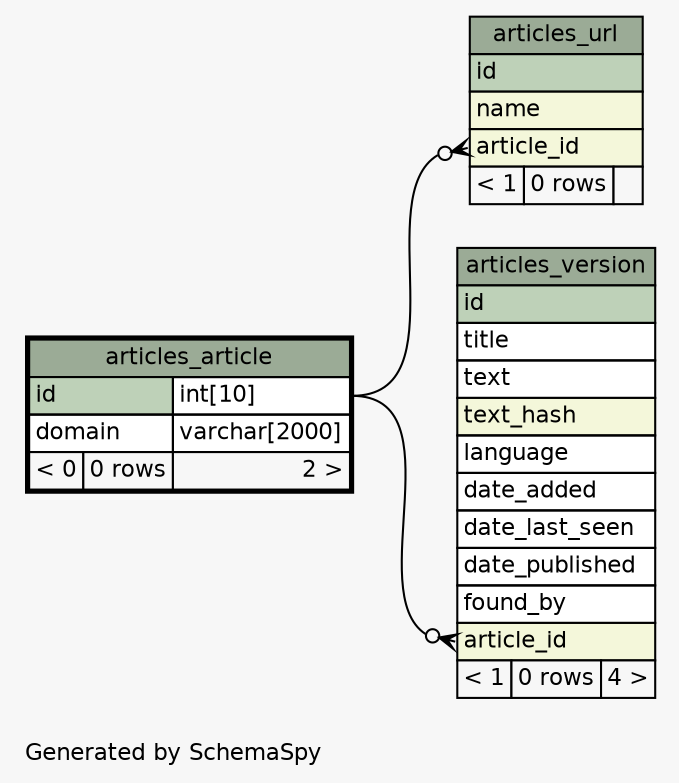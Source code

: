 // dot 2.38.0 on Linux 4.4.0-28-generic
// SchemaSpy rev 590
digraph "oneDegreeRelationshipsDiagram" {
  graph [
    rankdir="RL"
    bgcolor="#f7f7f7"
    label="\nGenerated by SchemaSpy"
    labeljust="l"
    nodesep="0.18"
    ranksep="0.46"
    fontname="Helvetica"
    fontsize="11"
  ];
  node [
    fontname="Helvetica"
    fontsize="11"
    shape="plaintext"
  ];
  edge [
    arrowsize="0.8"
  ];
  "articles_url":"article_id":w -> "articles_article":"id.type":e [arrowhead=none dir=back arrowtail=crowodot];
  "articles_version":"article_id":w -> "articles_article":"id.type":e [arrowhead=none dir=back arrowtail=crowodot];
  "articles_article" [
    label=<
    <TABLE BORDER="2" CELLBORDER="1" CELLSPACING="0" BGCOLOR="#ffffff">
      <TR><TD COLSPAN="3" BGCOLOR="#9bab96" ALIGN="CENTER">articles_article</TD></TR>
      <TR><TD PORT="id" COLSPAN="2" BGCOLOR="#bed1b8" ALIGN="LEFT">id</TD><TD PORT="id.type" ALIGN="LEFT">int[10]</TD></TR>
      <TR><TD PORT="domain" COLSPAN="2" ALIGN="LEFT">domain</TD><TD PORT="domain.type" ALIGN="LEFT">varchar[2000]</TD></TR>
      <TR><TD ALIGN="LEFT" BGCOLOR="#f7f7f7">&lt; 0</TD><TD ALIGN="RIGHT" BGCOLOR="#f7f7f7">0 rows</TD><TD ALIGN="RIGHT" BGCOLOR="#f7f7f7">2 &gt;</TD></TR>
    </TABLE>>
    URL="articles_article.html"
    tooltip="articles_article"
  ];
  "articles_url" [
    label=<
    <TABLE BORDER="0" CELLBORDER="1" CELLSPACING="0" BGCOLOR="#ffffff">
      <TR><TD COLSPAN="3" BGCOLOR="#9bab96" ALIGN="CENTER">articles_url</TD></TR>
      <TR><TD PORT="id" COLSPAN="3" BGCOLOR="#bed1b8" ALIGN="LEFT">id</TD></TR>
      <TR><TD PORT="name" COLSPAN="3" BGCOLOR="#f4f7da" ALIGN="LEFT">name</TD></TR>
      <TR><TD PORT="article_id" COLSPAN="3" BGCOLOR="#f4f7da" ALIGN="LEFT">article_id</TD></TR>
      <TR><TD ALIGN="LEFT" BGCOLOR="#f7f7f7">&lt; 1</TD><TD ALIGN="RIGHT" BGCOLOR="#f7f7f7">0 rows</TD><TD ALIGN="RIGHT" BGCOLOR="#f7f7f7">  </TD></TR>
    </TABLE>>
    URL="articles_url.html"
    tooltip="articles_url"
  ];
  "articles_version" [
    label=<
    <TABLE BORDER="0" CELLBORDER="1" CELLSPACING="0" BGCOLOR="#ffffff">
      <TR><TD COLSPAN="3" BGCOLOR="#9bab96" ALIGN="CENTER">articles_version</TD></TR>
      <TR><TD PORT="id" COLSPAN="3" BGCOLOR="#bed1b8" ALIGN="LEFT">id</TD></TR>
      <TR><TD PORT="title" COLSPAN="3" ALIGN="LEFT">title</TD></TR>
      <TR><TD PORT="text" COLSPAN="3" ALIGN="LEFT">text</TD></TR>
      <TR><TD PORT="text_hash" COLSPAN="3" BGCOLOR="#f4f7da" ALIGN="LEFT">text_hash</TD></TR>
      <TR><TD PORT="language" COLSPAN="3" ALIGN="LEFT">language</TD></TR>
      <TR><TD PORT="date_added" COLSPAN="3" ALIGN="LEFT">date_added</TD></TR>
      <TR><TD PORT="date_last_seen" COLSPAN="3" ALIGN="LEFT">date_last_seen</TD></TR>
      <TR><TD PORT="date_published" COLSPAN="3" ALIGN="LEFT">date_published</TD></TR>
      <TR><TD PORT="found_by" COLSPAN="3" ALIGN="LEFT">found_by</TD></TR>
      <TR><TD PORT="article_id" COLSPAN="3" BGCOLOR="#f4f7da" ALIGN="LEFT">article_id</TD></TR>
      <TR><TD ALIGN="LEFT" BGCOLOR="#f7f7f7">&lt; 1</TD><TD ALIGN="RIGHT" BGCOLOR="#f7f7f7">0 rows</TD><TD ALIGN="RIGHT" BGCOLOR="#f7f7f7">4 &gt;</TD></TR>
    </TABLE>>
    URL="articles_version.html"
    tooltip="articles_version"
  ];
}
